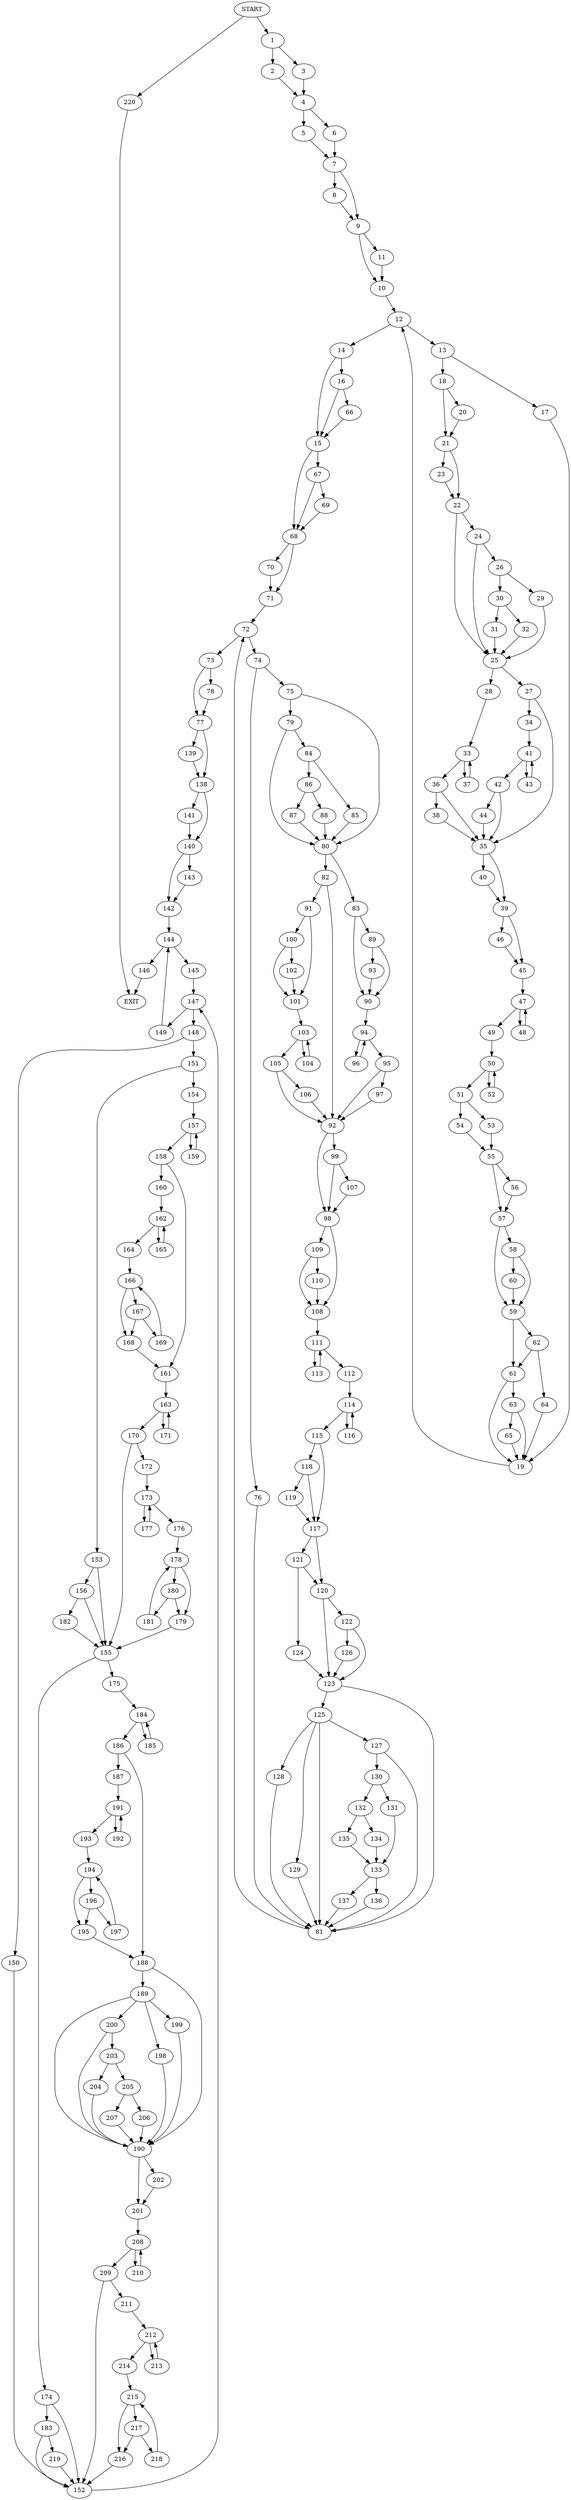 digraph {
0 [label="START"]
221 [label="EXIT"]
0 -> 1
1 -> 2
1 -> 3
3 -> 4
2 -> 4
4 -> 5
4 -> 6
6 -> 7
5 -> 7
7 -> 8
7 -> 9
9 -> 10
9 -> 11
8 -> 9
10 -> 12
11 -> 10
12 -> 13
12 -> 14
14 -> 15
14 -> 16
13 -> 17
13 -> 18
17 -> 19
18 -> 20
18 -> 21
19 -> 12
21 -> 22
21 -> 23
20 -> 21
22 -> 24
22 -> 25
23 -> 22
24 -> 26
24 -> 25
25 -> 27
25 -> 28
26 -> 29
26 -> 30
29 -> 25
30 -> 31
30 -> 32
32 -> 25
31 -> 25
28 -> 33
27 -> 34
27 -> 35
33 -> 36
33 -> 37
37 -> 33
36 -> 38
36 -> 35
38 -> 35
35 -> 39
35 -> 40
34 -> 41
41 -> 42
41 -> 43
42 -> 44
42 -> 35
43 -> 41
44 -> 35
40 -> 39
39 -> 45
39 -> 46
46 -> 45
45 -> 47
47 -> 48
47 -> 49
49 -> 50
48 -> 47
50 -> 51
50 -> 52
52 -> 50
51 -> 53
51 -> 54
54 -> 55
53 -> 55
55 -> 56
55 -> 57
57 -> 58
57 -> 59
56 -> 57
58 -> 60
58 -> 59
59 -> 61
59 -> 62
60 -> 59
61 -> 19
61 -> 63
62 -> 61
62 -> 64
64 -> 19
63 -> 19
63 -> 65
65 -> 19
16 -> 66
16 -> 15
15 -> 67
15 -> 68
66 -> 15
67 -> 69
67 -> 68
68 -> 70
68 -> 71
69 -> 68
70 -> 71
71 -> 72
72 -> 73
72 -> 74
74 -> 75
74 -> 76
73 -> 77
73 -> 78
75 -> 79
75 -> 80
76 -> 81
81 -> 72
80 -> 82
80 -> 83
79 -> 84
79 -> 80
84 -> 85
84 -> 86
86 -> 87
86 -> 88
85 -> 80
87 -> 80
88 -> 80
83 -> 89
83 -> 90
82 -> 91
82 -> 92
89 -> 90
89 -> 93
90 -> 94
93 -> 90
94 -> 95
94 -> 96
95 -> 92
95 -> 97
96 -> 94
92 -> 98
92 -> 99
97 -> 92
91 -> 100
91 -> 101
100 -> 101
100 -> 102
101 -> 103
102 -> 101
103 -> 104
103 -> 105
104 -> 103
105 -> 92
105 -> 106
106 -> 92
99 -> 98
99 -> 107
98 -> 108
98 -> 109
107 -> 98
109 -> 110
109 -> 108
108 -> 111
110 -> 108
111 -> 112
111 -> 113
112 -> 114
113 -> 111
114 -> 115
114 -> 116
115 -> 117
115 -> 118
116 -> 114
118 -> 117
118 -> 119
117 -> 120
117 -> 121
119 -> 117
120 -> 122
120 -> 123
121 -> 120
121 -> 124
124 -> 123
123 -> 125
123 -> 81
122 -> 123
122 -> 126
126 -> 123
125 -> 127
125 -> 128
125 -> 129
125 -> 81
127 -> 130
127 -> 81
128 -> 81
129 -> 81
130 -> 131
130 -> 132
131 -> 133
132 -> 134
132 -> 135
133 -> 136
133 -> 137
134 -> 133
135 -> 133
137 -> 81
136 -> 81
78 -> 77
77 -> 138
77 -> 139
139 -> 138
138 -> 140
138 -> 141
140 -> 142
140 -> 143
141 -> 140
142 -> 144
143 -> 142
144 -> 145
144 -> 146
146 -> 221
145 -> 147
147 -> 148
147 -> 149
148 -> 150
148 -> 151
149 -> 144
150 -> 152
151 -> 153
151 -> 154
152 -> 147
153 -> 155
153 -> 156
154 -> 157
157 -> 158
157 -> 159
159 -> 157
158 -> 160
158 -> 161
160 -> 162
161 -> 163
162 -> 164
162 -> 165
164 -> 166
165 -> 162
166 -> 167
166 -> 168
167 -> 168
167 -> 169
168 -> 161
169 -> 166
163 -> 170
163 -> 171
171 -> 163
170 -> 155
170 -> 172
172 -> 173
155 -> 174
155 -> 175
173 -> 176
173 -> 177
176 -> 178
177 -> 173
178 -> 179
178 -> 180
180 -> 181
180 -> 179
179 -> 155
181 -> 178
156 -> 155
156 -> 182
182 -> 155
174 -> 152
174 -> 183
175 -> 184
184 -> 185
184 -> 186
185 -> 184
186 -> 187
186 -> 188
188 -> 189
188 -> 190
187 -> 191
191 -> 192
191 -> 193
193 -> 194
192 -> 191
194 -> 195
194 -> 196
195 -> 188
196 -> 195
196 -> 197
197 -> 194
189 -> 198
189 -> 190
189 -> 199
189 -> 200
190 -> 201
190 -> 202
198 -> 190
200 -> 190
200 -> 203
199 -> 190
203 -> 204
203 -> 205
205 -> 206
205 -> 207
204 -> 190
206 -> 190
207 -> 190
201 -> 208
202 -> 201
208 -> 209
208 -> 210
209 -> 152
209 -> 211
210 -> 208
211 -> 212
212 -> 213
212 -> 214
213 -> 212
214 -> 215
215 -> 216
215 -> 217
217 -> 216
217 -> 218
216 -> 152
218 -> 215
183 -> 152
183 -> 219
219 -> 152
0 -> 220
220 -> 221
}
